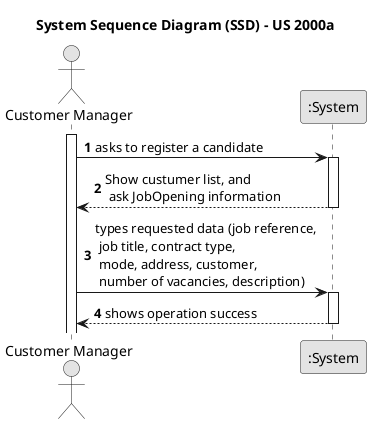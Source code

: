 @startuml
skinparam monochrome true
skinparam packageStyle rectangle
skinparam shadowing false

title System Sequence Diagram (SSD) - US 2000a

autonumber

actor "Customer Manager" as User
participant ":System" as System

activate User

    User -> System: asks to register a candidate
        activate System

    System--> User : Show custumer list, and\n ask JobOpening information
        deactivate System

    User -> System: types requested data (job reference,\n job title, contract type,\n mode, address, customer,\n number of vacancies, description)
        activate System


    System--> User : shows operation success
        deactivate System

@enduml